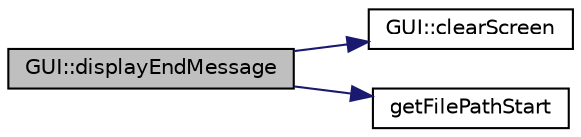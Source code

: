 digraph "GUI::displayEndMessage"
{
 // INTERACTIVE_SVG=YES
 // LATEX_PDF_SIZE
  edge [fontname="Helvetica",fontsize="10",labelfontname="Helvetica",labelfontsize="10"];
  node [fontname="Helvetica",fontsize="10",shape=record];
  rankdir="LR";
  Node1 [label="GUI::displayEndMessage",height=0.2,width=0.4,color="black", fillcolor="grey75", style="filled", fontcolor="black",tooltip="Displays the end message when the game is over."];
  Node1 -> Node2 [color="midnightblue",fontsize="10",style="solid",fontname="Helvetica"];
  Node2 [label="GUI::clearScreen",height=0.2,width=0.4,color="black", fillcolor="white", style="filled",URL="$class_g_u_i.html#acf2275f45170a133113df56f878ff554",tooltip="Clears the console screen."];
  Node1 -> Node3 [color="midnightblue",fontsize="10",style="solid",fontname="Helvetica"];
  Node3 [label="getFilePathStart",height=0.2,width=0.4,color="black", fillcolor="white", style="filled",URL="$_g_u_i_8cpp.html#a674e968d1ecb5cf741d6625f58378c95",tooltip=" "];
}
